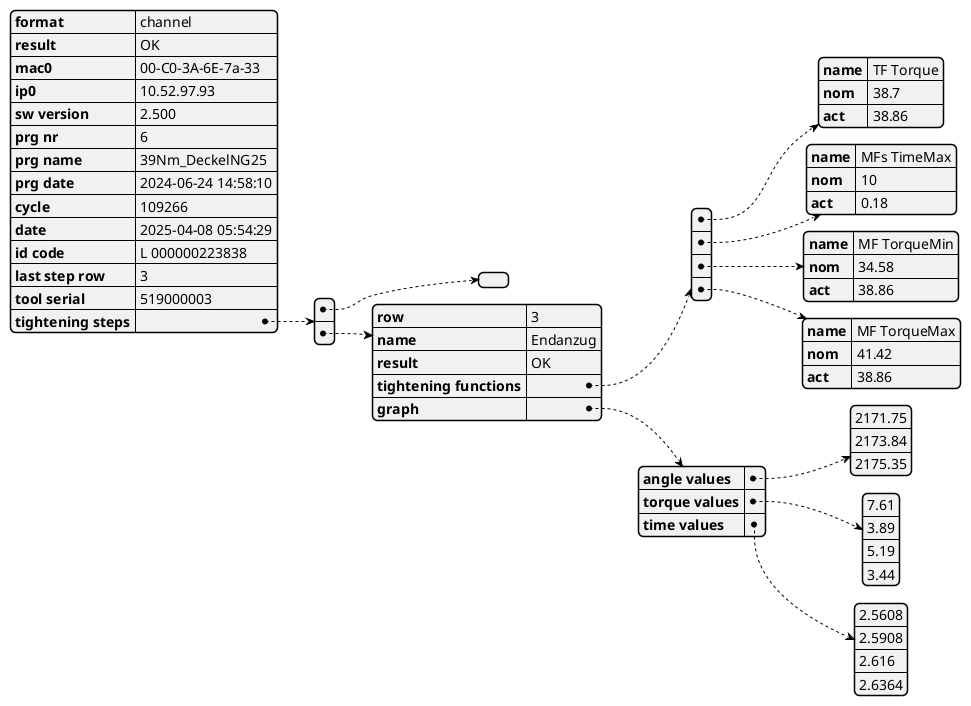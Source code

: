 @startjson MFV23_Halle101_114227CP_recht
{
  "format": "channel",
  "result": "OK",
  "mac0": "00-C0-3A-6E-7a-33",
  "ip0": "10.52.97.93",
  "sw version": "2.500",
  "prg nr": 6,
  "prg name": "39Nm_DeckelNG25",
  "prg date": "2024-06-24 14:58:10",
  "cycle": 109266,
  "date": "2025-04-08 05:54:29",
  "id code": "L 000000223838",
  "last step row": "3",
  "tool serial": 519000003,
  "tightening steps": [
    {},
    {
      "row": "3",
      "name": "Endanzug",
      "result": "OK",
      "tightening functions": [
        { "name": "TF Torque", "nom": 38.7, "act": 38.86 },
        { "name": "MFs TimeMax", "nom": 10, "act": 0.18 },
        { "name": "MF TorqueMin", "nom": 34.58, "act": 38.86 },
        { "name": "MF TorqueMax", "nom": 41.42, "act": 38.86 }
      ],
      "graph": {
        "angle values": [2171.75, 2173.84, 2175.35],
        "torque values": [7.61, 3.89, 5.19, 3.44],
        "time values": [2.5608, 2.5908,2.616, 2.6364]
      }
    }
  ]
}
@endjson